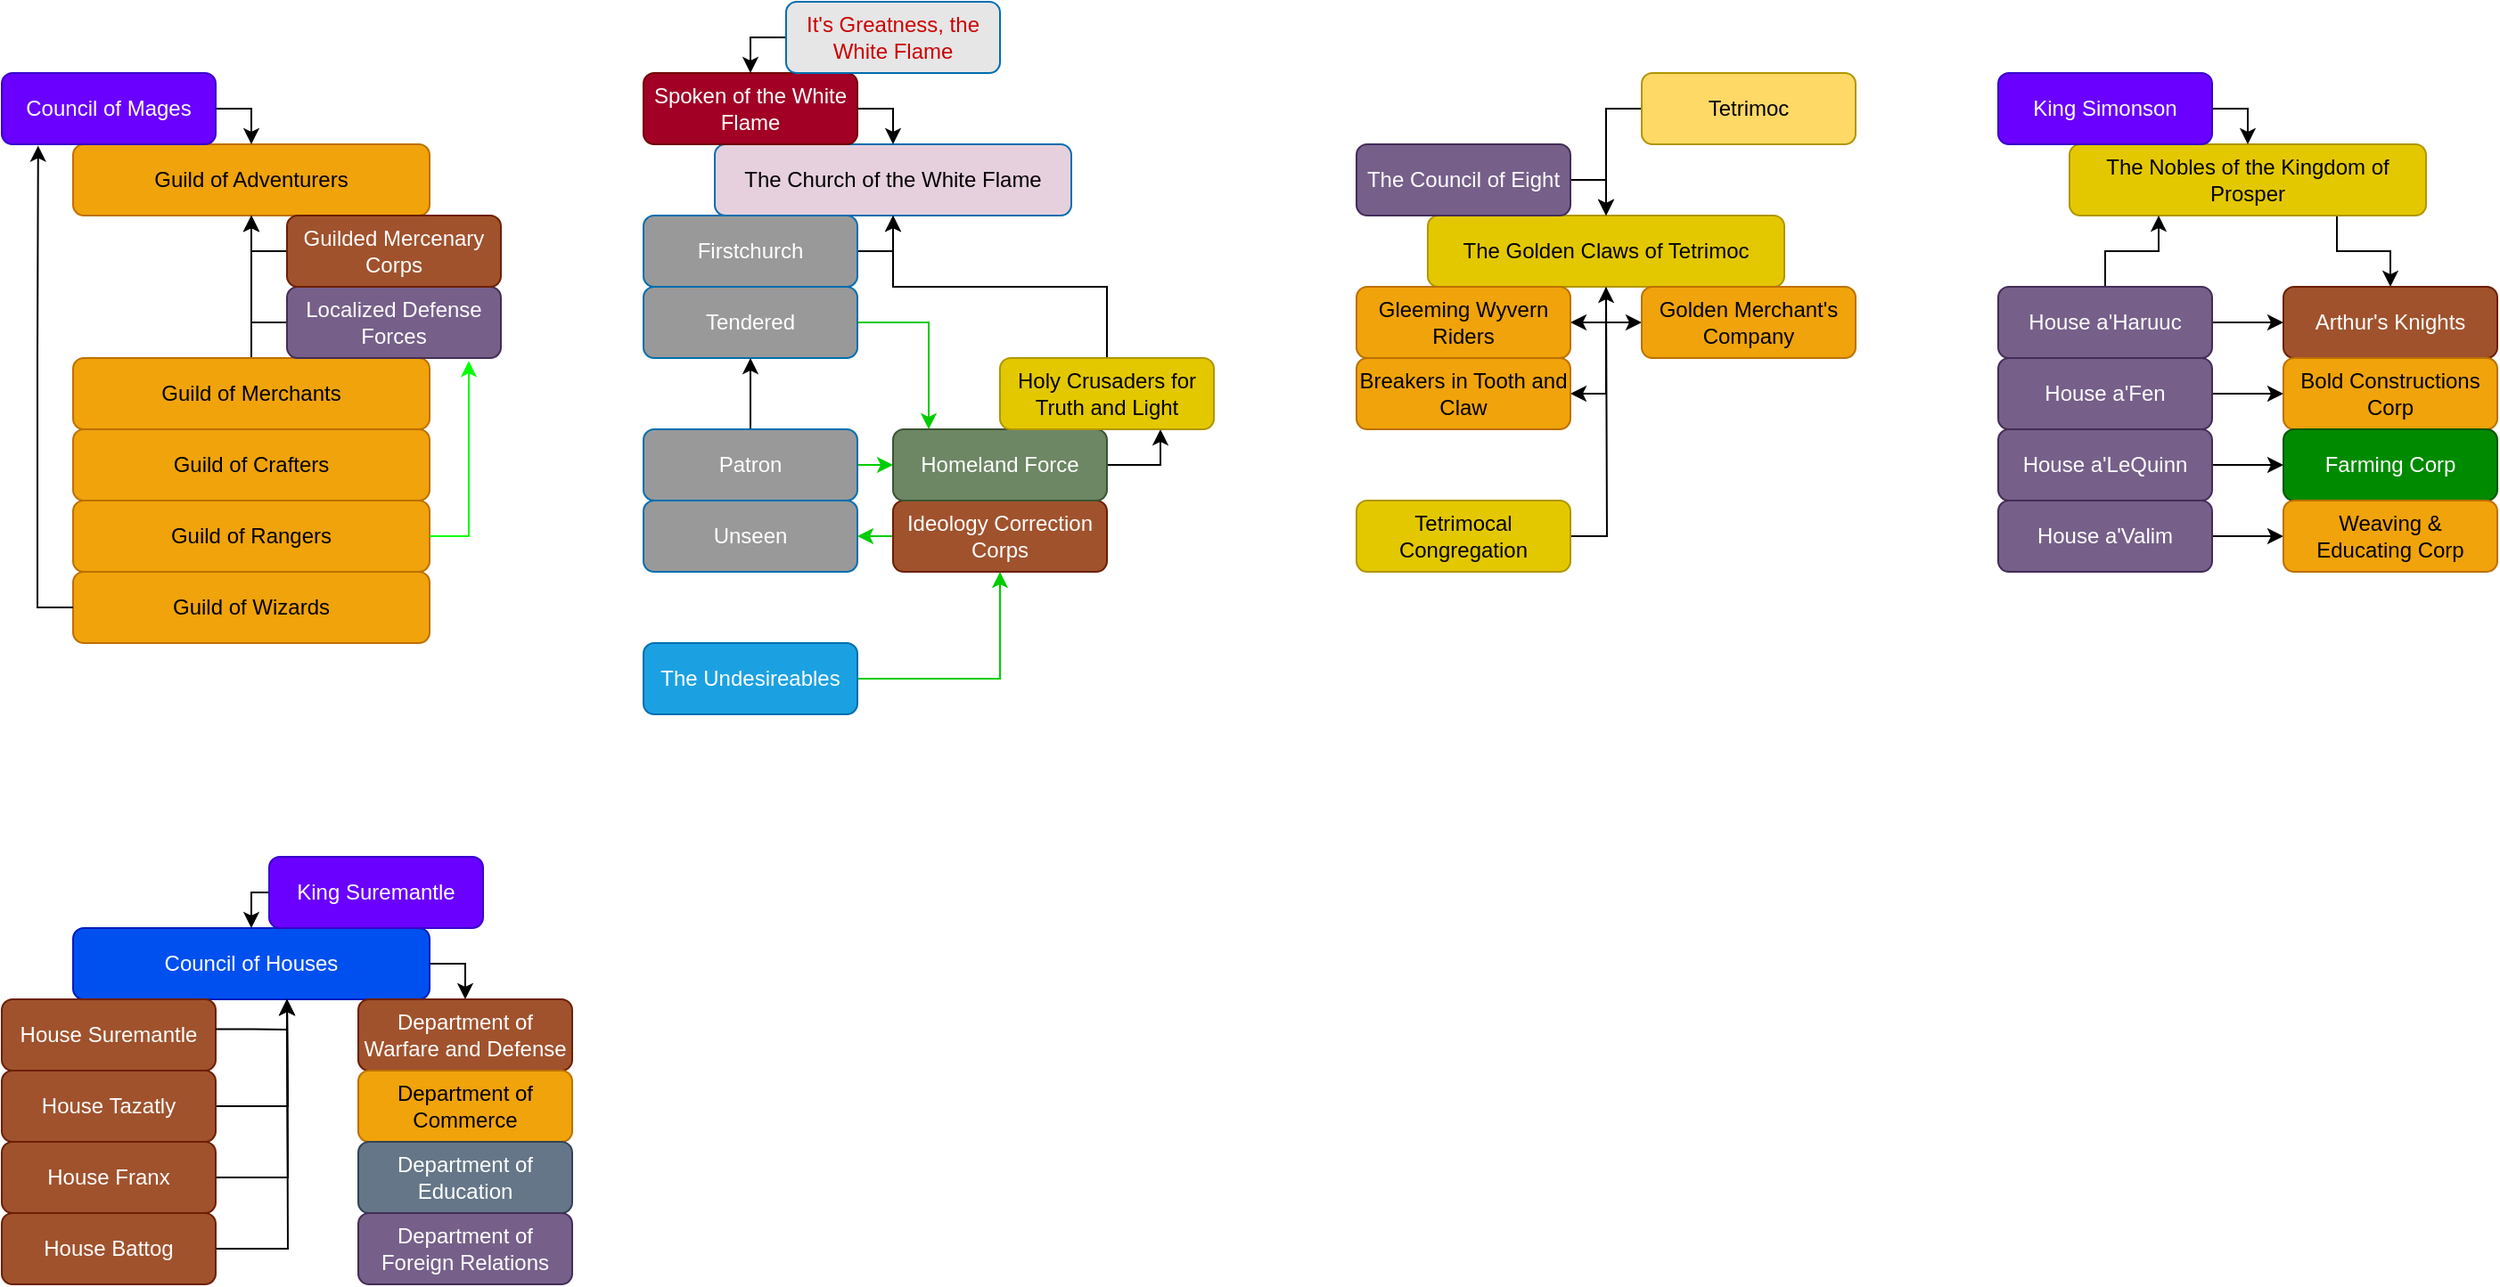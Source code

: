 <mxfile version="24.2.5" type="device">
  <diagram name="Page-1" id="o0ZqQBc5p8aBz4_Yj3NF">
    <mxGraphModel dx="686" dy="688" grid="1" gridSize="10" guides="1" tooltips="1" connect="1" arrows="1" fold="1" page="1" pageScale="1" pageWidth="1100" pageHeight="850" math="0" shadow="0">
      <root>
        <mxCell id="0" />
        <mxCell id="1" parent="0" />
        <mxCell id="Qp0GUsCn_s2tmI3Qah0Y-1" value="Guild of Adventurers" style="rounded=1;whiteSpace=wrap;html=1;fillColor=#f0a30a;fontColor=#000000;strokeColor=#BD7000;" parent="1" vertex="1">
          <mxGeometry x="120" y="120" width="200" height="40" as="geometry" />
        </mxCell>
        <mxCell id="Qp0GUsCn_s2tmI3Qah0Y-4" style="edgeStyle=orthogonalEdgeStyle;rounded=0;orthogonalLoop=1;jettySize=auto;html=1;exitX=0.5;exitY=0;exitDx=0;exitDy=0;entryX=0.5;entryY=1;entryDx=0;entryDy=0;" parent="1" source="Qp0GUsCn_s2tmI3Qah0Y-2" target="Qp0GUsCn_s2tmI3Qah0Y-1" edge="1">
          <mxGeometry relative="1" as="geometry" />
        </mxCell>
        <mxCell id="Qp0GUsCn_s2tmI3Qah0Y-2" value="Guild of Merchants" style="rounded=1;whiteSpace=wrap;html=1;fillColor=#f0a30a;fontColor=#000000;strokeColor=#BD7000;" parent="1" vertex="1">
          <mxGeometry x="120" y="240" width="200" height="40" as="geometry" />
        </mxCell>
        <mxCell id="Qp0GUsCn_s2tmI3Qah0Y-3" value="Guild of Crafters" style="rounded=1;whiteSpace=wrap;html=1;fillColor=#f0a30a;fontColor=#000000;strokeColor=#BD7000;" parent="1" vertex="1">
          <mxGeometry x="120" y="280" width="200" height="40" as="geometry" />
        </mxCell>
        <mxCell id="Qp0GUsCn_s2tmI3Qah0Y-6" style="edgeStyle=orthogonalEdgeStyle;rounded=0;orthogonalLoop=1;jettySize=auto;html=1;exitX=0;exitY=0.5;exitDx=0;exitDy=0;" parent="1" source="Qp0GUsCn_s2tmI3Qah0Y-5" target="Qp0GUsCn_s2tmI3Qah0Y-1" edge="1">
          <mxGeometry relative="1" as="geometry" />
        </mxCell>
        <mxCell id="Qp0GUsCn_s2tmI3Qah0Y-5" value="Localized Defense Forces" style="rounded=1;whiteSpace=wrap;html=1;fillColor=#76608a;fontColor=#ffffff;strokeColor=#432D57;" parent="1" vertex="1">
          <mxGeometry x="240" y="200" width="120" height="40" as="geometry" />
        </mxCell>
        <mxCell id="Qp0GUsCn_s2tmI3Qah0Y-8" style="edgeStyle=orthogonalEdgeStyle;rounded=0;orthogonalLoop=1;jettySize=auto;html=1;exitX=0;exitY=0.5;exitDx=0;exitDy=0;" parent="1" source="Qp0GUsCn_s2tmI3Qah0Y-7" target="Qp0GUsCn_s2tmI3Qah0Y-1" edge="1">
          <mxGeometry relative="1" as="geometry" />
        </mxCell>
        <mxCell id="Qp0GUsCn_s2tmI3Qah0Y-7" value="Guilded Mercenary Corps" style="rounded=1;whiteSpace=wrap;html=1;fillColor=#a0522d;fontColor=#ffffff;strokeColor=#6D1F00;" parent="1" vertex="1">
          <mxGeometry x="240" y="160" width="120" height="40" as="geometry" />
        </mxCell>
        <mxCell id="Qp0GUsCn_s2tmI3Qah0Y-9" value="Guild of Rangers" style="rounded=1;whiteSpace=wrap;html=1;fillColor=#f0a30a;fontColor=#000000;strokeColor=#BD7000;" parent="1" vertex="1">
          <mxGeometry x="120" y="320" width="200" height="40" as="geometry" />
        </mxCell>
        <mxCell id="Qp0GUsCn_s2tmI3Qah0Y-10" value="Guild of Wizards" style="rounded=1;whiteSpace=wrap;html=1;fillColor=#f0a30a;fontColor=#000000;strokeColor=#BD7000;" parent="1" vertex="1">
          <mxGeometry x="120" y="360" width="200" height="40" as="geometry" />
        </mxCell>
        <mxCell id="Qp0GUsCn_s2tmI3Qah0Y-14" style="edgeStyle=orthogonalEdgeStyle;rounded=0;orthogonalLoop=1;jettySize=auto;html=1;exitX=1;exitY=0.5;exitDx=0;exitDy=0;" parent="1" source="Qp0GUsCn_s2tmI3Qah0Y-12" target="Qp0GUsCn_s2tmI3Qah0Y-1" edge="1">
          <mxGeometry relative="1" as="geometry" />
        </mxCell>
        <mxCell id="Qp0GUsCn_s2tmI3Qah0Y-12" value="Council of Mages" style="rounded=1;whiteSpace=wrap;html=1;fillColor=#6a00ff;fontColor=#ffffff;strokeColor=#3700CC;" parent="1" vertex="1">
          <mxGeometry x="80" y="80" width="120" height="40" as="geometry" />
        </mxCell>
        <mxCell id="Qp0GUsCn_s2tmI3Qah0Y-13" style="edgeStyle=orthogonalEdgeStyle;rounded=0;orthogonalLoop=1;jettySize=auto;html=1;exitX=0;exitY=0.5;exitDx=0;exitDy=0;entryX=0.17;entryY=1.02;entryDx=0;entryDy=0;entryPerimeter=0;" parent="1" source="Qp0GUsCn_s2tmI3Qah0Y-10" target="Qp0GUsCn_s2tmI3Qah0Y-12" edge="1">
          <mxGeometry relative="1" as="geometry" />
        </mxCell>
        <mxCell id="Qp0GUsCn_s2tmI3Qah0Y-15" style="edgeStyle=orthogonalEdgeStyle;rounded=0;orthogonalLoop=1;jettySize=auto;html=1;exitX=1;exitY=0.5;exitDx=0;exitDy=0;entryX=0.85;entryY=1.04;entryDx=0;entryDy=0;entryPerimeter=0;fillColor=#00FF00;strokeColor=#00FF00;" parent="1" source="Qp0GUsCn_s2tmI3Qah0Y-9" target="Qp0GUsCn_s2tmI3Qah0Y-5" edge="1">
          <mxGeometry relative="1" as="geometry" />
        </mxCell>
        <mxCell id="Qp0GUsCn_s2tmI3Qah0Y-30" style="edgeStyle=orthogonalEdgeStyle;rounded=0;orthogonalLoop=1;jettySize=auto;html=1;exitX=1;exitY=0.5;exitDx=0;exitDy=0;entryX=0.5;entryY=0;entryDx=0;entryDy=0;" parent="1" source="Qp0GUsCn_s2tmI3Qah0Y-17" target="Qp0GUsCn_s2tmI3Qah0Y-29" edge="1">
          <mxGeometry relative="1" as="geometry" />
        </mxCell>
        <mxCell id="Qp0GUsCn_s2tmI3Qah0Y-17" value="Council of Houses" style="rounded=1;whiteSpace=wrap;html=1;fillColor=#0050ef;fontColor=#ffffff;strokeColor=#001DBC;" parent="1" vertex="1">
          <mxGeometry x="120" y="560" width="200" height="40" as="geometry" />
        </mxCell>
        <mxCell id="Qp0GUsCn_s2tmI3Qah0Y-34" style="edgeStyle=orthogonalEdgeStyle;rounded=0;orthogonalLoop=1;jettySize=auto;html=1;exitX=0;exitY=0.5;exitDx=0;exitDy=0;entryX=0.5;entryY=0;entryDx=0;entryDy=0;" parent="1" source="Qp0GUsCn_s2tmI3Qah0Y-18" target="Qp0GUsCn_s2tmI3Qah0Y-17" edge="1">
          <mxGeometry relative="1" as="geometry" />
        </mxCell>
        <mxCell id="Qp0GUsCn_s2tmI3Qah0Y-18" value="King Suremantle" style="rounded=1;whiteSpace=wrap;html=1;fillColor=#6a00ff;fontColor=#ffffff;strokeColor=#3700CC;" parent="1" vertex="1">
          <mxGeometry x="230" y="520" width="120" height="40" as="geometry" />
        </mxCell>
        <mxCell id="Qp0GUsCn_s2tmI3Qah0Y-20" value="House Suremantle" style="rounded=1;whiteSpace=wrap;html=1;fillColor=#a0522d;fontColor=#ffffff;strokeColor=#6D1F00;" parent="1" vertex="1">
          <mxGeometry x="80" y="600" width="120" height="40" as="geometry" />
        </mxCell>
        <mxCell id="91A2RXsGNv93fPLzzTM1-30" style="edgeStyle=orthogonalEdgeStyle;rounded=0;orthogonalLoop=1;jettySize=auto;html=1;exitX=1;exitY=0.5;exitDx=0;exitDy=0;" edge="1" parent="1" source="Qp0GUsCn_s2tmI3Qah0Y-21">
          <mxGeometry relative="1" as="geometry">
            <mxPoint x="240" y="600" as="targetPoint" />
          </mxGeometry>
        </mxCell>
        <mxCell id="Qp0GUsCn_s2tmI3Qah0Y-21" value="House Tazatly" style="rounded=1;whiteSpace=wrap;html=1;fillColor=#a0522d;fontColor=#ffffff;strokeColor=#6D1F00;" parent="1" vertex="1">
          <mxGeometry x="80" y="640" width="120" height="40" as="geometry" />
        </mxCell>
        <mxCell id="91A2RXsGNv93fPLzzTM1-29" style="edgeStyle=orthogonalEdgeStyle;rounded=0;orthogonalLoop=1;jettySize=auto;html=1;exitX=1;exitY=0.5;exitDx=0;exitDy=0;" edge="1" parent="1" source="Qp0GUsCn_s2tmI3Qah0Y-22">
          <mxGeometry relative="1" as="geometry">
            <mxPoint x="240" y="600" as="targetPoint" />
          </mxGeometry>
        </mxCell>
        <mxCell id="Qp0GUsCn_s2tmI3Qah0Y-22" value="House Franx" style="rounded=1;whiteSpace=wrap;html=1;fillColor=#a0522d;fontColor=#ffffff;strokeColor=#6D1F00;" parent="1" vertex="1">
          <mxGeometry x="80" y="680" width="120" height="40" as="geometry" />
        </mxCell>
        <mxCell id="Qp0GUsCn_s2tmI3Qah0Y-23" style="edgeStyle=orthogonalEdgeStyle;rounded=0;orthogonalLoop=1;jettySize=auto;html=1;exitX=1;exitY=0.5;exitDx=0;exitDy=0;" parent="1" edge="1">
          <mxGeometry relative="1" as="geometry">
            <mxPoint x="200" y="616.8" as="sourcePoint" />
            <mxPoint x="240" y="600" as="targetPoint" />
            <Array as="points">
              <mxPoint x="221" y="617" />
              <mxPoint x="240" y="617" />
            </Array>
          </mxGeometry>
        </mxCell>
        <mxCell id="91A2RXsGNv93fPLzzTM1-28" style="edgeStyle=orthogonalEdgeStyle;rounded=0;orthogonalLoop=1;jettySize=auto;html=1;exitX=1;exitY=0.5;exitDx=0;exitDy=0;" edge="1" parent="1" source="Qp0GUsCn_s2tmI3Qah0Y-26">
          <mxGeometry relative="1" as="geometry">
            <mxPoint x="240" y="600" as="targetPoint" />
          </mxGeometry>
        </mxCell>
        <mxCell id="Qp0GUsCn_s2tmI3Qah0Y-26" value="House Battog" style="rounded=1;whiteSpace=wrap;html=1;fillColor=#a0522d;fontColor=#ffffff;strokeColor=#6D1F00;" parent="1" vertex="1">
          <mxGeometry x="80" y="720" width="120" height="40" as="geometry" />
        </mxCell>
        <mxCell id="Qp0GUsCn_s2tmI3Qah0Y-29" value="Department of Warfare and Defense" style="rounded=1;whiteSpace=wrap;html=1;fillColor=#a0522d;fontColor=#ffffff;strokeColor=#6D1F00;" parent="1" vertex="1">
          <mxGeometry x="280" y="600" width="120" height="40" as="geometry" />
        </mxCell>
        <mxCell id="Qp0GUsCn_s2tmI3Qah0Y-31" value="Department of Commerce" style="rounded=1;whiteSpace=wrap;html=1;fillColor=#f0a30a;fontColor=#000000;strokeColor=#BD7000;" parent="1" vertex="1">
          <mxGeometry x="280" y="640" width="120" height="40" as="geometry" />
        </mxCell>
        <mxCell id="Qp0GUsCn_s2tmI3Qah0Y-32" value="Department of Education" style="rounded=1;whiteSpace=wrap;html=1;fillColor=#647687;fontColor=#ffffff;strokeColor=#314354;" parent="1" vertex="1">
          <mxGeometry x="280" y="680" width="120" height="40" as="geometry" />
        </mxCell>
        <mxCell id="Qp0GUsCn_s2tmI3Qah0Y-33" value="Department of Foreign Relations" style="rounded=1;whiteSpace=wrap;html=1;fillColor=#76608a;fontColor=#ffffff;strokeColor=#432D57;" parent="1" vertex="1">
          <mxGeometry x="280" y="720" width="120" height="40" as="geometry" />
        </mxCell>
        <mxCell id="91A2RXsGNv93fPLzzTM1-1" value="The Church of the White Flame" style="rounded=1;whiteSpace=wrap;html=1;fillColor=#E6D0DE;fontColor=#000000;strokeColor=#006EAF;" vertex="1" parent="1">
          <mxGeometry x="480" y="120" width="200" height="40" as="geometry" />
        </mxCell>
        <mxCell id="91A2RXsGNv93fPLzzTM1-4" style="edgeStyle=orthogonalEdgeStyle;rounded=0;orthogonalLoop=1;jettySize=auto;html=1;exitX=1;exitY=0.5;exitDx=0;exitDy=0;entryX=0.5;entryY=0;entryDx=0;entryDy=0;" edge="1" parent="1" source="91A2RXsGNv93fPLzzTM1-3" target="91A2RXsGNv93fPLzzTM1-1">
          <mxGeometry relative="1" as="geometry" />
        </mxCell>
        <mxCell id="91A2RXsGNv93fPLzzTM1-3" value="Spoken of the White Flame" style="rounded=1;whiteSpace=wrap;html=1;fillColor=#a20025;fontColor=#ffffff;strokeColor=#6F0000;" vertex="1" parent="1">
          <mxGeometry x="440" y="80" width="120" height="40" as="geometry" />
        </mxCell>
        <mxCell id="91A2RXsGNv93fPLzzTM1-6" style="edgeStyle=orthogonalEdgeStyle;rounded=0;orthogonalLoop=1;jettySize=auto;html=1;exitX=0;exitY=0.5;exitDx=0;exitDy=0;" edge="1" parent="1" source="91A2RXsGNv93fPLzzTM1-5" target="91A2RXsGNv93fPLzzTM1-3">
          <mxGeometry relative="1" as="geometry" />
        </mxCell>
        <mxCell id="91A2RXsGNv93fPLzzTM1-5" value="It&#39;s Greatness, the White Flame" style="rounded=1;whiteSpace=wrap;html=1;fillColor=#E6E6E6;fontColor=#CC0000;strokeColor=#006EAF;" vertex="1" parent="1">
          <mxGeometry x="520" y="40" width="120" height="40" as="geometry" />
        </mxCell>
        <mxCell id="91A2RXsGNv93fPLzzTM1-25" style="edgeStyle=orthogonalEdgeStyle;rounded=0;orthogonalLoop=1;jettySize=auto;html=1;exitX=1;exitY=0.5;exitDx=0;exitDy=0;" edge="1" parent="1" source="91A2RXsGNv93fPLzzTM1-7" target="91A2RXsGNv93fPLzzTM1-1">
          <mxGeometry relative="1" as="geometry" />
        </mxCell>
        <mxCell id="91A2RXsGNv93fPLzzTM1-7" value="Firstchurch" style="rounded=1;whiteSpace=wrap;html=1;fillColor=#999999;fontColor=#ffffff;strokeColor=#006EAF;" vertex="1" parent="1">
          <mxGeometry x="440" y="160" width="120" height="40" as="geometry" />
        </mxCell>
        <mxCell id="91A2RXsGNv93fPLzzTM1-21" style="edgeStyle=orthogonalEdgeStyle;rounded=0;orthogonalLoop=1;jettySize=auto;html=1;exitX=1;exitY=0.5;exitDx=0;exitDy=0;strokeColor=#00CC00;" edge="1" parent="1" source="91A2RXsGNv93fPLzzTM1-8" target="91A2RXsGNv93fPLzzTM1-19">
          <mxGeometry relative="1" as="geometry">
            <Array as="points">
              <mxPoint x="600" y="220" />
            </Array>
          </mxGeometry>
        </mxCell>
        <mxCell id="91A2RXsGNv93fPLzzTM1-8" value="Tendered" style="rounded=1;whiteSpace=wrap;html=1;fillColor=#999999;fontColor=#ffffff;strokeColor=#006EAF;" vertex="1" parent="1">
          <mxGeometry x="440" y="200" width="120" height="40" as="geometry" />
        </mxCell>
        <mxCell id="91A2RXsGNv93fPLzzTM1-17" style="edgeStyle=orthogonalEdgeStyle;rounded=0;orthogonalLoop=1;jettySize=auto;html=1;exitX=0.5;exitY=0;exitDx=0;exitDy=0;entryX=0.5;entryY=1;entryDx=0;entryDy=0;" edge="1" parent="1" source="91A2RXsGNv93fPLzzTM1-9" target="91A2RXsGNv93fPLzzTM1-8">
          <mxGeometry relative="1" as="geometry" />
        </mxCell>
        <mxCell id="91A2RXsGNv93fPLzzTM1-20" style="edgeStyle=orthogonalEdgeStyle;rounded=0;orthogonalLoop=1;jettySize=auto;html=1;exitX=1;exitY=0.5;exitDx=0;exitDy=0;entryX=0;entryY=0.5;entryDx=0;entryDy=0;strokeColor=#00CC00;" edge="1" parent="1" source="91A2RXsGNv93fPLzzTM1-9" target="91A2RXsGNv93fPLzzTM1-19">
          <mxGeometry relative="1" as="geometry" />
        </mxCell>
        <mxCell id="91A2RXsGNv93fPLzzTM1-9" value="Patron" style="rounded=1;whiteSpace=wrap;html=1;fillColor=#999999;fontColor=#ffffff;strokeColor=#006EAF;" vertex="1" parent="1">
          <mxGeometry x="440" y="280" width="120" height="40" as="geometry" />
        </mxCell>
        <mxCell id="91A2RXsGNv93fPLzzTM1-10" value="Unseen" style="rounded=1;whiteSpace=wrap;html=1;fillColor=#999999;fontColor=#ffffff;strokeColor=#006EAF;" vertex="1" parent="1">
          <mxGeometry x="440" y="320" width="120" height="40" as="geometry" />
        </mxCell>
        <mxCell id="91A2RXsGNv93fPLzzTM1-15" style="edgeStyle=orthogonalEdgeStyle;rounded=0;orthogonalLoop=1;jettySize=auto;html=1;exitX=1;exitY=0.5;exitDx=0;exitDy=0;entryX=0.5;entryY=1;entryDx=0;entryDy=0;strokeColor=#00CC00;" edge="1" parent="1" source="91A2RXsGNv93fPLzzTM1-11" target="91A2RXsGNv93fPLzzTM1-12">
          <mxGeometry relative="1" as="geometry" />
        </mxCell>
        <mxCell id="91A2RXsGNv93fPLzzTM1-11" value="The Undesireables" style="rounded=1;whiteSpace=wrap;html=1;fillColor=#1ba1e2;fontColor=#ffffff;strokeColor=#006EAF;" vertex="1" parent="1">
          <mxGeometry x="440" y="400" width="120" height="40" as="geometry" />
        </mxCell>
        <mxCell id="91A2RXsGNv93fPLzzTM1-16" style="edgeStyle=orthogonalEdgeStyle;rounded=0;orthogonalLoop=1;jettySize=auto;html=1;exitX=0;exitY=0.5;exitDx=0;exitDy=0;entryX=1;entryY=0.5;entryDx=0;entryDy=0;strokeColor=#00CC00;" edge="1" parent="1" source="91A2RXsGNv93fPLzzTM1-12" target="91A2RXsGNv93fPLzzTM1-10">
          <mxGeometry relative="1" as="geometry" />
        </mxCell>
        <mxCell id="91A2RXsGNv93fPLzzTM1-12" value="Ideology Correction Corps" style="rounded=1;whiteSpace=wrap;html=1;fillColor=#a0522d;fontColor=#ffffff;strokeColor=#6D1F00;" vertex="1" parent="1">
          <mxGeometry x="580" y="320" width="120" height="40" as="geometry" />
        </mxCell>
        <mxCell id="91A2RXsGNv93fPLzzTM1-26" style="edgeStyle=orthogonalEdgeStyle;rounded=0;orthogonalLoop=1;jettySize=auto;html=1;exitX=1;exitY=0.5;exitDx=0;exitDy=0;entryX=0.75;entryY=1;entryDx=0;entryDy=0;" edge="1" parent="1" source="91A2RXsGNv93fPLzzTM1-19" target="91A2RXsGNv93fPLzzTM1-22">
          <mxGeometry relative="1" as="geometry" />
        </mxCell>
        <mxCell id="91A2RXsGNv93fPLzzTM1-19" value="Homeland Force" style="rounded=1;whiteSpace=wrap;html=1;fillColor=#6d8764;fontColor=#ffffff;strokeColor=#3A5431;" vertex="1" parent="1">
          <mxGeometry x="580" y="280" width="120" height="40" as="geometry" />
        </mxCell>
        <mxCell id="91A2RXsGNv93fPLzzTM1-24" style="edgeStyle=orthogonalEdgeStyle;rounded=0;orthogonalLoop=1;jettySize=auto;html=1;exitX=0.5;exitY=0;exitDx=0;exitDy=0;" edge="1" parent="1" source="91A2RXsGNv93fPLzzTM1-22" target="91A2RXsGNv93fPLzzTM1-1">
          <mxGeometry relative="1" as="geometry" />
        </mxCell>
        <mxCell id="91A2RXsGNv93fPLzzTM1-22" value="Holy Crusaders for Truth and Light" style="rounded=1;whiteSpace=wrap;html=1;fillColor=#e3c800;fontColor=#000000;strokeColor=#B09500;" vertex="1" parent="1">
          <mxGeometry x="640" y="240" width="120" height="40" as="geometry" />
        </mxCell>
        <mxCell id="91A2RXsGNv93fPLzzTM1-39" style="edgeStyle=orthogonalEdgeStyle;rounded=0;orthogonalLoop=1;jettySize=auto;html=1;exitX=0.5;exitY=1;exitDx=0;exitDy=0;entryX=1;entryY=0.5;entryDx=0;entryDy=0;" edge="1" parent="1" source="91A2RXsGNv93fPLzzTM1-27" target="91A2RXsGNv93fPLzzTM1-38">
          <mxGeometry relative="1" as="geometry" />
        </mxCell>
        <mxCell id="91A2RXsGNv93fPLzzTM1-40" style="edgeStyle=orthogonalEdgeStyle;rounded=0;orthogonalLoop=1;jettySize=auto;html=1;exitX=0.5;exitY=1;exitDx=0;exitDy=0;entryX=1;entryY=0.5;entryDx=0;entryDy=0;" edge="1" parent="1" source="91A2RXsGNv93fPLzzTM1-27" target="91A2RXsGNv93fPLzzTM1-37">
          <mxGeometry relative="1" as="geometry">
            <Array as="points">
              <mxPoint x="980" y="220" />
            </Array>
          </mxGeometry>
        </mxCell>
        <mxCell id="91A2RXsGNv93fPLzzTM1-42" style="edgeStyle=orthogonalEdgeStyle;rounded=0;orthogonalLoop=1;jettySize=auto;html=1;exitX=0.5;exitY=1;exitDx=0;exitDy=0;entryX=0;entryY=0.5;entryDx=0;entryDy=0;" edge="1" parent="1" source="91A2RXsGNv93fPLzzTM1-27" target="91A2RXsGNv93fPLzzTM1-41">
          <mxGeometry relative="1" as="geometry">
            <Array as="points">
              <mxPoint x="980" y="220" />
            </Array>
          </mxGeometry>
        </mxCell>
        <mxCell id="91A2RXsGNv93fPLzzTM1-27" value="The Golden Claws of Tetrimoc" style="rounded=1;whiteSpace=wrap;html=1;fillColor=#e3c800;fontColor=#000000;strokeColor=#B09500;" vertex="1" parent="1">
          <mxGeometry x="880" y="160" width="200" height="40" as="geometry" />
        </mxCell>
        <mxCell id="91A2RXsGNv93fPLzzTM1-35" style="edgeStyle=orthogonalEdgeStyle;rounded=0;orthogonalLoop=1;jettySize=auto;html=1;exitX=1;exitY=0.5;exitDx=0;exitDy=0;" edge="1" parent="1" source="91A2RXsGNv93fPLzzTM1-32" target="91A2RXsGNv93fPLzzTM1-27">
          <mxGeometry relative="1" as="geometry" />
        </mxCell>
        <mxCell id="91A2RXsGNv93fPLzzTM1-32" value="The Council of Eight" style="rounded=1;whiteSpace=wrap;html=1;fillColor=#76608a;fontColor=#ffffff;strokeColor=#432D57;" vertex="1" parent="1">
          <mxGeometry x="840" y="120" width="120" height="40" as="geometry" />
        </mxCell>
        <mxCell id="91A2RXsGNv93fPLzzTM1-36" style="edgeStyle=orthogonalEdgeStyle;rounded=0;orthogonalLoop=1;jettySize=auto;html=1;exitX=0;exitY=0.5;exitDx=0;exitDy=0;entryX=0.5;entryY=0;entryDx=0;entryDy=0;" edge="1" parent="1" source="91A2RXsGNv93fPLzzTM1-34" target="91A2RXsGNv93fPLzzTM1-27">
          <mxGeometry relative="1" as="geometry" />
        </mxCell>
        <mxCell id="91A2RXsGNv93fPLzzTM1-34" value="Tetrimoc" style="rounded=1;whiteSpace=wrap;html=1;fillColor=#FFD966;fontColor=#000000;strokeColor=#B09500;" vertex="1" parent="1">
          <mxGeometry x="1000" y="80" width="120" height="40" as="geometry" />
        </mxCell>
        <mxCell id="91A2RXsGNv93fPLzzTM1-37" value="Gleeming Wyvern Riders" style="rounded=1;whiteSpace=wrap;html=1;fillColor=#f0a30a;fontColor=#000000;strokeColor=#BD7000;" vertex="1" parent="1">
          <mxGeometry x="840" y="200" width="120" height="40" as="geometry" />
        </mxCell>
        <mxCell id="91A2RXsGNv93fPLzzTM1-38" value="Breakers in Tooth and Claw" style="rounded=1;whiteSpace=wrap;html=1;fillColor=#f0a30a;fontColor=#000000;strokeColor=#BD7000;" vertex="1" parent="1">
          <mxGeometry x="840" y="240" width="120" height="40" as="geometry" />
        </mxCell>
        <mxCell id="91A2RXsGNv93fPLzzTM1-41" value="Golden Merchant&#39;s Company" style="rounded=1;whiteSpace=wrap;html=1;fillColor=#f0a30a;fontColor=#000000;strokeColor=#BD7000;" vertex="1" parent="1">
          <mxGeometry x="1000" y="200" width="120" height="40" as="geometry" />
        </mxCell>
        <mxCell id="91A2RXsGNv93fPLzzTM1-44" style="edgeStyle=orthogonalEdgeStyle;rounded=0;orthogonalLoop=1;jettySize=auto;html=1;exitX=1;exitY=0.5;exitDx=0;exitDy=0;" edge="1" parent="1" source="91A2RXsGNv93fPLzzTM1-43">
          <mxGeometry relative="1" as="geometry">
            <mxPoint x="980" y="200" as="targetPoint" />
          </mxGeometry>
        </mxCell>
        <mxCell id="91A2RXsGNv93fPLzzTM1-43" value="Tetrimocal Congregation" style="rounded=1;whiteSpace=wrap;html=1;fillColor=#e3c800;fontColor=#000000;strokeColor=#B09500;" vertex="1" parent="1">
          <mxGeometry x="840" y="320" width="120" height="40" as="geometry" />
        </mxCell>
        <mxCell id="91A2RXsGNv93fPLzzTM1-64" style="edgeStyle=orthogonalEdgeStyle;rounded=0;orthogonalLoop=1;jettySize=auto;html=1;exitX=0.75;exitY=1;exitDx=0;exitDy=0;entryX=0.5;entryY=0;entryDx=0;entryDy=0;" edge="1" parent="1" source="91A2RXsGNv93fPLzzTM1-47" target="91A2RXsGNv93fPLzzTM1-50">
          <mxGeometry relative="1" as="geometry" />
        </mxCell>
        <mxCell id="91A2RXsGNv93fPLzzTM1-47" value="The Nobles of the Kingdom of Prosper" style="rounded=1;whiteSpace=wrap;html=1;fillColor=#e3c800;fontColor=#000000;strokeColor=#B09500;" vertex="1" parent="1">
          <mxGeometry x="1240" y="120" width="200" height="40" as="geometry" />
        </mxCell>
        <mxCell id="91A2RXsGNv93fPLzzTM1-49" style="edgeStyle=orthogonalEdgeStyle;rounded=0;orthogonalLoop=1;jettySize=auto;html=1;exitX=1;exitY=0.5;exitDx=0;exitDy=0;entryX=0.5;entryY=0;entryDx=0;entryDy=0;" edge="1" parent="1" source="91A2RXsGNv93fPLzzTM1-48" target="91A2RXsGNv93fPLzzTM1-47">
          <mxGeometry relative="1" as="geometry" />
        </mxCell>
        <mxCell id="91A2RXsGNv93fPLzzTM1-48" value="King Simonson" style="rounded=1;whiteSpace=wrap;html=1;fillColor=#6a00ff;fontColor=#ffffff;strokeColor=#3700CC;" vertex="1" parent="1">
          <mxGeometry x="1200" y="80" width="120" height="40" as="geometry" />
        </mxCell>
        <mxCell id="91A2RXsGNv93fPLzzTM1-50" value="Arthur&#39;s Knights" style="rounded=1;whiteSpace=wrap;html=1;fillColor=#a0522d;fontColor=#ffffff;strokeColor=#6D1F00;" vertex="1" parent="1">
          <mxGeometry x="1360" y="200" width="120" height="40" as="geometry" />
        </mxCell>
        <mxCell id="91A2RXsGNv93fPLzzTM1-62" style="edgeStyle=orthogonalEdgeStyle;rounded=0;orthogonalLoop=1;jettySize=auto;html=1;exitX=1;exitY=0.5;exitDx=0;exitDy=0;entryX=0;entryY=0.5;entryDx=0;entryDy=0;" edge="1" parent="1" source="91A2RXsGNv93fPLzzTM1-52" target="91A2RXsGNv93fPLzzTM1-53">
          <mxGeometry relative="1" as="geometry" />
        </mxCell>
        <mxCell id="91A2RXsGNv93fPLzzTM1-52" value="House a&#39;Fen" style="rounded=1;whiteSpace=wrap;html=1;fillColor=#76608a;fontColor=#ffffff;strokeColor=#432D57;" vertex="1" parent="1">
          <mxGeometry x="1200" y="240" width="120" height="40" as="geometry" />
        </mxCell>
        <mxCell id="91A2RXsGNv93fPLzzTM1-53" value="Bold Constructions Corp" style="rounded=1;whiteSpace=wrap;html=1;fillColor=#f0a30a;fontColor=#000000;strokeColor=#BD7000;" vertex="1" parent="1">
          <mxGeometry x="1360" y="240" width="120" height="40" as="geometry" />
        </mxCell>
        <mxCell id="91A2RXsGNv93fPLzzTM1-61" style="edgeStyle=orthogonalEdgeStyle;rounded=0;orthogonalLoop=1;jettySize=auto;html=1;exitX=1;exitY=0.5;exitDx=0;exitDy=0;entryX=0;entryY=0.5;entryDx=0;entryDy=0;" edge="1" parent="1" source="91A2RXsGNv93fPLzzTM1-56" target="91A2RXsGNv93fPLzzTM1-50">
          <mxGeometry relative="1" as="geometry" />
        </mxCell>
        <mxCell id="91A2RXsGNv93fPLzzTM1-63" style="edgeStyle=orthogonalEdgeStyle;rounded=0;orthogonalLoop=1;jettySize=auto;html=1;exitX=0.5;exitY=0;exitDx=0;exitDy=0;entryX=0.25;entryY=1;entryDx=0;entryDy=0;" edge="1" parent="1" source="91A2RXsGNv93fPLzzTM1-56" target="91A2RXsGNv93fPLzzTM1-47">
          <mxGeometry relative="1" as="geometry" />
        </mxCell>
        <mxCell id="91A2RXsGNv93fPLzzTM1-56" value="House a&#39;Haruuc" style="rounded=1;whiteSpace=wrap;html=1;fillColor=#76608a;strokeColor=#432D57;fontColor=#ffffff;" vertex="1" parent="1">
          <mxGeometry x="1200" y="200" width="120" height="40" as="geometry" />
        </mxCell>
        <mxCell id="91A2RXsGNv93fPLzzTM1-66" style="edgeStyle=orthogonalEdgeStyle;rounded=0;orthogonalLoop=1;jettySize=auto;html=1;exitX=1;exitY=0.5;exitDx=0;exitDy=0;entryX=0;entryY=0.5;entryDx=0;entryDy=0;" edge="1" parent="1" source="91A2RXsGNv93fPLzzTM1-59" target="91A2RXsGNv93fPLzzTM1-65">
          <mxGeometry relative="1" as="geometry" />
        </mxCell>
        <mxCell id="91A2RXsGNv93fPLzzTM1-59" value="House a&#39;LeQuinn" style="rounded=1;whiteSpace=wrap;html=1;fillColor=#76608a;fontColor=#ffffff;strokeColor=#432D57;" vertex="1" parent="1">
          <mxGeometry x="1200" y="280" width="120" height="40" as="geometry" />
        </mxCell>
        <mxCell id="91A2RXsGNv93fPLzzTM1-68" style="edgeStyle=orthogonalEdgeStyle;rounded=0;orthogonalLoop=1;jettySize=auto;html=1;exitX=1;exitY=0.5;exitDx=0;exitDy=0;entryX=0;entryY=0.5;entryDx=0;entryDy=0;" edge="1" parent="1" source="91A2RXsGNv93fPLzzTM1-60" target="91A2RXsGNv93fPLzzTM1-67">
          <mxGeometry relative="1" as="geometry" />
        </mxCell>
        <mxCell id="91A2RXsGNv93fPLzzTM1-60" value="House a&#39;Valim" style="rounded=1;whiteSpace=wrap;html=1;fillColor=#76608a;fontColor=#ffffff;strokeColor=#432D57;" vertex="1" parent="1">
          <mxGeometry x="1200" y="320" width="120" height="40" as="geometry" />
        </mxCell>
        <mxCell id="91A2RXsGNv93fPLzzTM1-65" value="Farming Corp" style="rounded=1;whiteSpace=wrap;html=1;fillColor=#008a00;fontColor=#ffffff;strokeColor=#005700;" vertex="1" parent="1">
          <mxGeometry x="1360" y="280" width="120" height="40" as="geometry" />
        </mxCell>
        <mxCell id="91A2RXsGNv93fPLzzTM1-67" value="Weaving &amp;amp; Educating&amp;nbsp;&lt;span style=&quot;background-color: initial;&quot;&gt;Corp&lt;/span&gt;" style="rounded=1;whiteSpace=wrap;html=1;fillColor=#f0a30a;fontColor=#000000;strokeColor=#BD7000;" vertex="1" parent="1">
          <mxGeometry x="1360" y="320" width="120" height="40" as="geometry" />
        </mxCell>
      </root>
    </mxGraphModel>
  </diagram>
</mxfile>
